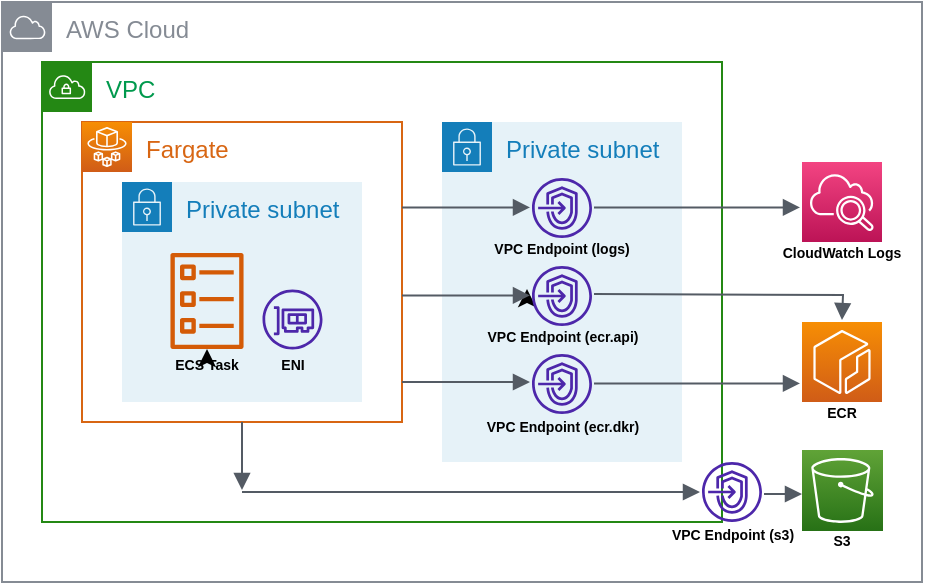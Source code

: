 <mxfile>
    <diagram id="STXdUgvK2TSoER9i8NJK" name="ページ1">
        <mxGraphModel dx="511" dy="326" grid="1" gridSize="10" guides="1" tooltips="1" connect="1" arrows="1" fold="1" page="1" pageScale="1" pageWidth="827" pageHeight="1169" background="#ffffff" math="0" shadow="0">
            <root>
                <mxCell id="0"/>
                <mxCell id="1" parent="0"/>
                <mxCell id="132" value="AWS Cloud" style="sketch=0;outlineConnect=0;gradientColor=none;html=1;whiteSpace=wrap;fontSize=12;fontStyle=0;shape=mxgraph.aws4.group;grIcon=mxgraph.aws4.group_aws_cloud;strokeColor=#858B94;fillColor=none;verticalAlign=top;align=left;spacingLeft=30;fontColor=#858B94;dashed=0;" parent="1" vertex="1">
                    <mxGeometry x="120" y="120" width="460" height="290" as="geometry"/>
                </mxCell>
                <mxCell id="134" value="&lt;font color=&quot;#00994d&quot;&gt;VPC&lt;/font&gt;" style="points=[[0,0],[0.25,0],[0.5,0],[0.75,0],[1,0],[1,0.25],[1,0.5],[1,0.75],[1,1],[0.75,1],[0.5,1],[0.25,1],[0,1],[0,0.75],[0,0.5],[0,0.25]];outlineConnect=0;gradientColor=none;html=1;whiteSpace=wrap;fontSize=12;fontStyle=0;container=1;pointerEvents=0;collapsible=0;recursiveResize=0;shape=mxgraph.aws4.group;grIcon=mxgraph.aws4.group_vpc;strokeColor=#248814;fillColor=none;verticalAlign=top;align=left;spacingLeft=30;fontColor=#AAB7B8;dashed=0;" parent="1" vertex="1">
                    <mxGeometry x="140" y="150" width="340" height="230" as="geometry"/>
                </mxCell>
                <mxCell id="164" value="Fargate" style="points=[[0,0],[0.25,0],[0.5,0],[0.75,0],[1,0],[1,0.25],[1,0.5],[1,0.75],[1,1],[0.75,1],[0.5,1],[0.25,1],[0,1],[0,0.75],[0,0.5],[0,0.25]];outlineConnect=0;gradientColor=none;html=1;whiteSpace=wrap;fontSize=12;fontStyle=0;container=1;pointerEvents=0;collapsible=0;recursiveResize=0;shape=mxgraph.aws4.group;grIcon=mxgraph.aws4.group_spot_fleet;strokeColor=#D86613;fillColor=none;verticalAlign=top;align=left;spacingLeft=30;fontColor=#D86613;dashed=0;strokeWidth=1;" parent="134" vertex="1">
                    <mxGeometry x="20" y="30" width="160" height="150" as="geometry"/>
                </mxCell>
                <mxCell id="135" value="Private subnet" style="points=[[0,0],[0.25,0],[0.5,0],[0.75,0],[1,0],[1,0.25],[1,0.5],[1,0.75],[1,1],[0.75,1],[0.5,1],[0.25,1],[0,1],[0,0.75],[0,0.5],[0,0.25]];outlineConnect=0;gradientColor=none;html=1;whiteSpace=wrap;fontSize=12;fontStyle=0;container=1;pointerEvents=0;collapsible=0;recursiveResize=0;shape=mxgraph.aws4.group;grIcon=mxgraph.aws4.group_security_group;grStroke=0;strokeColor=#147EBA;fillColor=#E6F2F8;verticalAlign=top;align=left;spacingLeft=30;fontColor=#147EBA;dashed=0;" parent="164" vertex="1">
                    <mxGeometry x="20" y="30" width="120" height="110" as="geometry"/>
                </mxCell>
                <mxCell id="148" value="&lt;span style=&quot;font-size: 7px;&quot;&gt;ENI&lt;/span&gt;" style="rounded=0;whiteSpace=wrap;html=1;fillColor=none;fontColor=#000000;strokeColor=none;fontStyle=1" parent="135" vertex="1">
                    <mxGeometry x="52.5" y="79.5" width="65" height="20" as="geometry"/>
                </mxCell>
                <mxCell id="146" value="" style="sketch=0;outlineConnect=0;fontColor=#232F3E;gradientColor=none;fillColor=#4D27AA;strokeColor=none;dashed=0;verticalLabelPosition=bottom;verticalAlign=top;align=center;html=1;fontSize=12;fontStyle=0;aspect=fixed;pointerEvents=1;shape=mxgraph.aws4.elastic_network_interface;strokeWidth=0;" parent="135" vertex="1">
                    <mxGeometry x="70" y="53.5" width="30" height="30" as="geometry"/>
                </mxCell>
                <mxCell id="174" value="" style="sketch=0;outlineConnect=0;fontColor=#232F3E;gradientColor=none;fillColor=#D45B07;strokeColor=none;dashed=0;verticalLabelPosition=bottom;verticalAlign=top;align=center;html=1;fontSize=12;fontStyle=0;aspect=fixed;pointerEvents=1;shape=mxgraph.aws4.ecs_task;strokeWidth=1;" parent="135" vertex="1">
                    <mxGeometry x="24" y="35.5" width="37" height="48" as="geometry"/>
                </mxCell>
                <mxCell id="176" style="edgeStyle=none;html=1;fontSize=8;fontColor=#00994D;" parent="135" target="174" edge="1">
                    <mxGeometry relative="1" as="geometry">
                        <mxPoint x="42.5" y="88" as="sourcePoint"/>
                    </mxGeometry>
                </mxCell>
                <mxCell id="177" value="&lt;span style=&quot;font-size: 7px;&quot;&gt;ECS Task&lt;br&gt;&lt;/span&gt;" style="rounded=0;whiteSpace=wrap;html=1;fillColor=none;fontColor=#000000;strokeColor=none;fontStyle=1" parent="135" vertex="1">
                    <mxGeometry x="10" y="79.5" width="65" height="20" as="geometry"/>
                </mxCell>
                <mxCell id="165" value="" style="sketch=0;points=[[0,0,0],[0.25,0,0],[0.5,0,0],[0.75,0,0],[1,0,0],[0,1,0],[0.25,1,0],[0.5,1,0],[0.75,1,0],[1,1,0],[0,0.25,0],[0,0.5,0],[0,0.75,0],[1,0.25,0],[1,0.5,0],[1,0.75,0]];outlineConnect=0;fontColor=#232F3E;gradientColor=#F78E04;gradientDirection=north;fillColor=#D05C17;strokeColor=#ffffff;dashed=0;verticalLabelPosition=bottom;verticalAlign=top;align=center;html=1;fontSize=12;fontStyle=0;aspect=fixed;shape=mxgraph.aws4.resourceIcon;resIcon=mxgraph.aws4.fargate;strokeWidth=1;" parent="164" vertex="1">
                    <mxGeometry width="25" height="25" as="geometry"/>
                </mxCell>
                <mxCell id="178" value="Private subnet" style="points=[[0,0],[0.25,0],[0.5,0],[0.75,0],[1,0],[1,0.25],[1,0.5],[1,0.75],[1,1],[0.75,1],[0.5,1],[0.25,1],[0,1],[0,0.75],[0,0.5],[0,0.25]];outlineConnect=0;gradientColor=none;html=1;whiteSpace=wrap;fontSize=12;fontStyle=0;container=1;pointerEvents=0;collapsible=0;recursiveResize=0;shape=mxgraph.aws4.group;grIcon=mxgraph.aws4.group_security_group;grStroke=0;strokeColor=#147EBA;fillColor=#E6F2F8;verticalAlign=top;align=left;spacingLeft=30;fontColor=#147EBA;dashed=0;" parent="134" vertex="1">
                    <mxGeometry x="200" y="30" width="120" height="170" as="geometry"/>
                </mxCell>
                <mxCell id="182" style="edgeStyle=none;html=1;fontSize=8;fontColor=#00994D;" parent="178" edge="1">
                    <mxGeometry relative="1" as="geometry">
                        <mxPoint x="42.5" y="88" as="sourcePoint"/>
                        <mxPoint x="42.5" y="83.5" as="targetPoint"/>
                    </mxGeometry>
                </mxCell>
                <mxCell id="183" value="&lt;span style=&quot;font-size: 7px;&quot;&gt;VPC Endpoint (logs)&lt;br&gt;&lt;/span&gt;" style="rounded=0;whiteSpace=wrap;html=1;fillColor=none;fontColor=#000000;strokeColor=none;fontStyle=1" parent="178" vertex="1">
                    <mxGeometry x="25" y="52" width="70" height="20" as="geometry"/>
                </mxCell>
                <mxCell id="193" value="&lt;span style=&quot;font-size: 7px;&quot;&gt;VPC Endpoint (ecr.dkr)&lt;br&gt;&lt;/span&gt;" style="rounded=0;whiteSpace=wrap;html=1;fillColor=none;fontColor=#000000;strokeColor=none;fontStyle=1" parent="178" vertex="1">
                    <mxGeometry x="17.5" y="139" width="85" height="23" as="geometry"/>
                </mxCell>
                <mxCell id="194" value="" style="sketch=0;outlineConnect=0;fontColor=#232F3E;gradientColor=none;fillColor=#4D27AA;strokeColor=none;dashed=0;verticalLabelPosition=bottom;verticalAlign=top;align=center;html=1;fontSize=12;fontStyle=0;aspect=fixed;pointerEvents=1;shape=mxgraph.aws4.endpoints;strokeWidth=1;" parent="178" vertex="1">
                    <mxGeometry x="45" y="116" width="30" height="30" as="geometry"/>
                </mxCell>
                <mxCell id="184" value="" style="sketch=0;outlineConnect=0;fontColor=#232F3E;gradientColor=none;fillColor=#4D27AA;strokeColor=none;dashed=0;verticalLabelPosition=bottom;verticalAlign=top;align=center;html=1;fontSize=12;fontStyle=0;aspect=fixed;pointerEvents=1;shape=mxgraph.aws4.endpoints;strokeWidth=1;" parent="178" vertex="1">
                    <mxGeometry x="45" y="28" width="30" height="30" as="geometry"/>
                </mxCell>
                <mxCell id="191" value="&lt;span style=&quot;font-size: 7px;&quot;&gt;VPC Endpoint (ecr.api)&lt;br&gt;&lt;/span&gt;" style="rounded=0;whiteSpace=wrap;html=1;fillColor=none;fontColor=#000000;strokeColor=none;fontStyle=1" parent="178" vertex="1">
                    <mxGeometry x="17.5" y="96" width="85" height="20" as="geometry"/>
                </mxCell>
                <mxCell id="192" value="" style="sketch=0;outlineConnect=0;fontColor=#232F3E;gradientColor=none;fillColor=#4D27AA;strokeColor=none;dashed=0;verticalLabelPosition=bottom;verticalAlign=top;align=center;html=1;fontSize=12;fontStyle=0;aspect=fixed;pointerEvents=1;shape=mxgraph.aws4.endpoints;strokeWidth=1;" parent="178" vertex="1">
                    <mxGeometry x="45" y="72" width="30" height="30" as="geometry"/>
                </mxCell>
                <mxCell id="205" value="" style="edgeStyle=orthogonalEdgeStyle;html=1;endArrow=block;elbow=vertical;startArrow=none;endFill=1;strokeColor=#545B64;rounded=0;fontSize=8;fontColor=#00994D;" parent="178" edge="1">
                    <mxGeometry width="100" relative="1" as="geometry">
                        <mxPoint x="-20" y="42.71" as="sourcePoint"/>
                        <mxPoint x="44" y="42.71" as="targetPoint"/>
                    </mxGeometry>
                </mxCell>
                <mxCell id="206" value="" style="edgeStyle=orthogonalEdgeStyle;html=1;endArrow=block;elbow=vertical;startArrow=none;endFill=1;strokeColor=#545B64;rounded=0;fontSize=8;fontColor=#00994D;" parent="178" edge="1">
                    <mxGeometry width="100" relative="1" as="geometry">
                        <mxPoint x="-20" y="86.71" as="sourcePoint"/>
                        <mxPoint x="44" y="86.71" as="targetPoint"/>
                    </mxGeometry>
                </mxCell>
                <mxCell id="208" value="" style="edgeStyle=orthogonalEdgeStyle;html=1;endArrow=block;elbow=vertical;startArrow=none;endFill=1;strokeColor=#545B64;rounded=0;fontSize=8;fontColor=#00994D;" parent="178" edge="1">
                    <mxGeometry width="100" relative="1" as="geometry">
                        <mxPoint x="76" y="42.71" as="sourcePoint"/>
                        <mxPoint x="179" y="42.71" as="targetPoint"/>
                    </mxGeometry>
                </mxCell>
                <mxCell id="209" value="" style="edgeStyle=orthogonalEdgeStyle;html=1;endArrow=block;elbow=vertical;startArrow=none;endFill=1;strokeColor=#545B64;rounded=0;fontSize=8;fontColor=#00994D;" parent="178" edge="1">
                    <mxGeometry width="100" relative="1" as="geometry">
                        <mxPoint x="76" y="130.71" as="sourcePoint"/>
                        <mxPoint x="179" y="130.71" as="targetPoint"/>
                    </mxGeometry>
                </mxCell>
                <mxCell id="214" value="" style="edgeStyle=orthogonalEdgeStyle;html=1;endArrow=block;elbow=vertical;startArrow=none;endFill=1;strokeColor=#545B64;rounded=0;fontSize=8;fontColor=#00994D;" parent="134" edge="1">
                    <mxGeometry width="100" relative="1" as="geometry">
                        <mxPoint x="276" y="116" as="sourcePoint"/>
                        <mxPoint x="400" y="129" as="targetPoint"/>
                    </mxGeometry>
                </mxCell>
                <mxCell id="219" value="" style="edgeStyle=orthogonalEdgeStyle;html=1;endArrow=block;elbow=vertical;startArrow=none;endFill=1;strokeColor=#545B64;rounded=0;fontSize=8;fontColor=#00994D;" parent="134" edge="1">
                    <mxGeometry width="100" relative="1" as="geometry">
                        <mxPoint x="100" y="215.0" as="sourcePoint"/>
                        <mxPoint x="329" y="215.0" as="targetPoint"/>
                    </mxGeometry>
                </mxCell>
                <mxCell id="185" value="" style="sketch=0;points=[[0,0,0],[0.25,0,0],[0.5,0,0],[0.75,0,0],[1,0,0],[0,1,0],[0.25,1,0],[0.5,1,0],[0.75,1,0],[1,1,0],[0,0.25,0],[0,0.5,0],[0,0.75,0],[1,0.25,0],[1,0.5,0],[1,0.75,0]];points=[[0,0,0],[0.25,0,0],[0.5,0,0],[0.75,0,0],[1,0,0],[0,1,0],[0.25,1,0],[0.5,1,0],[0.75,1,0],[1,1,0],[0,0.25,0],[0,0.5,0],[0,0.75,0],[1,0.25,0],[1,0.5,0],[1,0.75,0]];outlineConnect=0;fontColor=#232F3E;gradientColor=#F34482;gradientDirection=north;fillColor=#BC1356;strokeColor=#ffffff;dashed=0;verticalLabelPosition=bottom;verticalAlign=top;align=center;html=1;fontSize=12;fontStyle=0;aspect=fixed;shape=mxgraph.aws4.resourceIcon;resIcon=mxgraph.aws4.cloudwatch_2;strokeWidth=1;" parent="1" vertex="1">
                    <mxGeometry x="520" y="200" width="40" height="40" as="geometry"/>
                </mxCell>
                <mxCell id="186" value="&lt;span style=&quot;font-size: 7px;&quot;&gt;CloudWatch Logs&lt;br&gt;&lt;/span&gt;" style="rounded=0;whiteSpace=wrap;html=1;fillColor=none;fontColor=#000000;strokeColor=none;fontStyle=1" parent="1" vertex="1">
                    <mxGeometry x="505" y="234" width="70" height="20" as="geometry"/>
                </mxCell>
                <mxCell id="195" value="&lt;span style=&quot;font-size: 7px;&quot;&gt;VPC Endpoint (s3)&lt;br&gt;&lt;/span&gt;" style="rounded=0;whiteSpace=wrap;html=1;fillColor=none;fontColor=#000000;strokeColor=none;fontStyle=1" parent="1" vertex="1">
                    <mxGeometry x="452.5" y="373" width="65" height="23" as="geometry"/>
                </mxCell>
                <mxCell id="197" value="" style="sketch=0;points=[[0,0,0],[0.25,0,0],[0.5,0,0],[0.75,0,0],[1,0,0],[0,1,0],[0.25,1,0],[0.5,1,0],[0.75,1,0],[1,1,0],[0,0.25,0],[0,0.5,0],[0,0.75,0],[1,0.25,0],[1,0.5,0],[1,0.75,0]];outlineConnect=0;fontColor=#232F3E;gradientColor=#F78E04;gradientDirection=north;fillColor=#D05C17;strokeColor=#ffffff;dashed=0;verticalLabelPosition=bottom;verticalAlign=top;align=center;html=1;fontSize=12;fontStyle=0;aspect=fixed;shape=mxgraph.aws4.resourceIcon;resIcon=mxgraph.aws4.ecr;strokeWidth=1;" parent="1" vertex="1">
                    <mxGeometry x="520" y="280" width="40" height="40" as="geometry"/>
                </mxCell>
                <mxCell id="198" value="&lt;span style=&quot;font-size: 7px;&quot;&gt;ECR&lt;br&gt;&lt;/span&gt;" style="rounded=0;whiteSpace=wrap;html=1;fillColor=none;fontColor=#000000;strokeColor=none;fontStyle=1" parent="1" vertex="1">
                    <mxGeometry x="505" y="314" width="70" height="20" as="geometry"/>
                </mxCell>
                <mxCell id="199" value="" style="sketch=0;points=[[0,0,0],[0.25,0,0],[0.5,0,0],[0.75,0,0],[1,0,0],[0,1,0],[0.25,1,0],[0.5,1,0],[0.75,1,0],[1,1,0],[0,0.25,0],[0,0.5,0],[0,0.75,0],[1,0.25,0],[1,0.5,0],[1,0.75,0]];outlineConnect=0;fontColor=#232F3E;gradientColor=#60A337;gradientDirection=north;fillColor=#277116;strokeColor=#ffffff;dashed=0;verticalLabelPosition=bottom;verticalAlign=top;align=center;html=1;fontSize=12;fontStyle=0;aspect=fixed;shape=mxgraph.aws4.resourceIcon;resIcon=mxgraph.aws4.s3;strokeWidth=1;" parent="1" vertex="1">
                    <mxGeometry x="520" y="344" width="40.5" height="40.5" as="geometry"/>
                </mxCell>
                <mxCell id="200" value="&lt;span style=&quot;font-size: 7px;&quot;&gt;S3&lt;br&gt;&lt;/span&gt;" style="rounded=0;whiteSpace=wrap;html=1;fillColor=none;fontColor=#000000;strokeColor=none;fontStyle=1" parent="1" vertex="1">
                    <mxGeometry x="505" y="378" width="70" height="20" as="geometry"/>
                </mxCell>
                <mxCell id="207" value="" style="edgeStyle=orthogonalEdgeStyle;html=1;endArrow=block;elbow=vertical;startArrow=none;endFill=1;strokeColor=#545B64;rounded=0;fontSize=8;fontColor=#00994D;" parent="1" edge="1">
                    <mxGeometry width="100" relative="1" as="geometry">
                        <mxPoint x="320" y="310.0" as="sourcePoint"/>
                        <mxPoint x="384" y="310.0" as="targetPoint"/>
                    </mxGeometry>
                </mxCell>
                <mxCell id="220" value="" style="edgeStyle=orthogonalEdgeStyle;html=1;endArrow=block;elbow=vertical;startArrow=none;endFill=1;strokeColor=#545B64;rounded=0;fontSize=8;fontColor=#00994D;" parent="1" edge="1">
                    <mxGeometry width="100" relative="1" as="geometry">
                        <mxPoint x="240" y="330" as="sourcePoint"/>
                        <mxPoint x="240" y="364" as="targetPoint"/>
                        <Array as="points">
                            <mxPoint x="240" y="350"/>
                            <mxPoint x="240" y="350"/>
                        </Array>
                    </mxGeometry>
                </mxCell>
                <mxCell id="222" value="" style="edgeStyle=orthogonalEdgeStyle;html=1;endArrow=block;elbow=vertical;startArrow=none;endFill=1;strokeColor=#545B64;rounded=0;fontSize=8;fontColor=#00994D;" parent="1" edge="1">
                    <mxGeometry width="100" relative="1" as="geometry">
                        <mxPoint x="501" y="366" as="sourcePoint"/>
                        <mxPoint x="520" y="366" as="targetPoint"/>
                    </mxGeometry>
                </mxCell>
                <mxCell id="196" value="" style="sketch=0;outlineConnect=0;fontColor=#232F3E;gradientColor=none;fillColor=#4D27AA;strokeColor=none;dashed=0;verticalLabelPosition=bottom;verticalAlign=top;align=center;html=1;fontSize=12;fontStyle=0;aspect=fixed;pointerEvents=1;shape=mxgraph.aws4.endpoints;strokeWidth=1;" parent="1" vertex="1">
                    <mxGeometry x="470" y="350" width="30" height="30" as="geometry"/>
                </mxCell>
            </root>
        </mxGraphModel>
    </diagram>
</mxfile>
